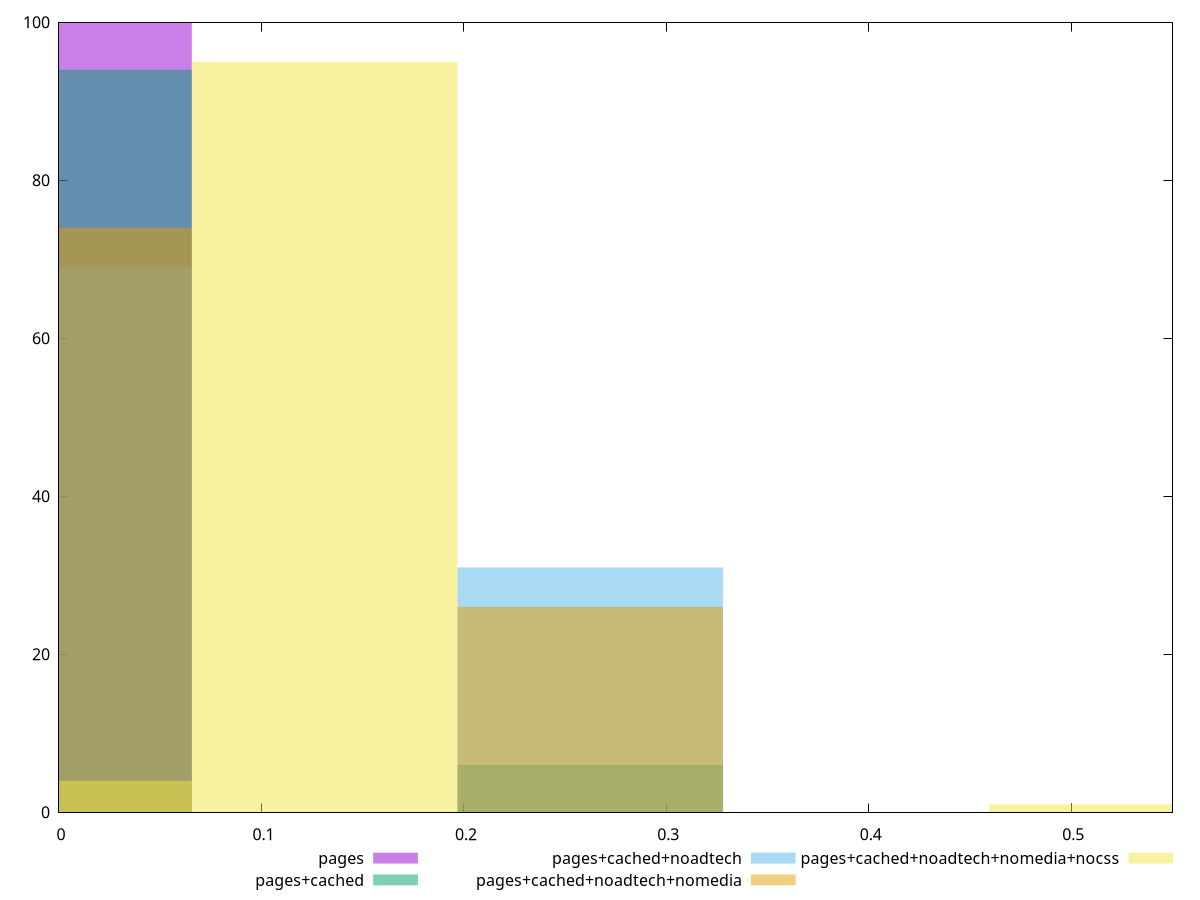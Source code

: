 reset

$pages <<EOF
0 100
EOF

$pagesCached <<EOF
0 94
0.26240685729181096 6
EOF

$pagesCachedNoadtech <<EOF
0 69
0.26240685729181096 31
EOF

$pagesCachedNoadtechNomedia <<EOF
0 74
0.26240685729181096 26
EOF

$pagesCachedNoadtechNomediaNocss <<EOF
0.5248137145836219 1
0.13120342864590548 95
0 4
EOF

set key outside below
set boxwidth 0.13120342864590548
set xrange [0:0.55]
set yrange [0:100]
set trange [0:100]
set style fill transparent solid 0.5 noborder
set terminal svg size 640, 530 enhanced background rgb 'white'
set output "report_00017_2021-02-10T15-08-03.406Z/cumulative-layout-shift/comparison/histogram/all_score.svg"

plot $pages title "pages" with boxes, \
     $pagesCached title "pages+cached" with boxes, \
     $pagesCachedNoadtech title "pages+cached+noadtech" with boxes, \
     $pagesCachedNoadtechNomedia title "pages+cached+noadtech+nomedia" with boxes, \
     $pagesCachedNoadtechNomediaNocss title "pages+cached+noadtech+nomedia+nocss" with boxes

reset
